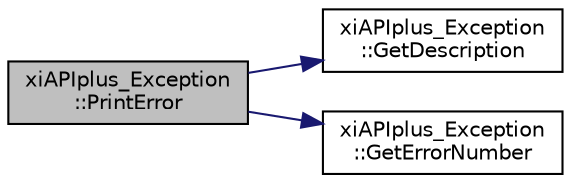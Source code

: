 digraph "xiAPIplus_Exception::PrintError"
{
  edge [fontname="Helvetica",fontsize="10",labelfontname="Helvetica",labelfontsize="10"];
  node [fontname="Helvetica",fontsize="10",shape=record];
  rankdir="LR";
  Node8 [label="xiAPIplus_Exception\l::PrintError",height=0.2,width=0.4,color="black", fillcolor="grey75", style="filled", fontcolor="black"];
  Node8 -> Node9 [color="midnightblue",fontsize="10",style="solid",fontname="Helvetica"];
  Node9 [label="xiAPIplus_Exception\l::GetDescription",height=0.2,width=0.4,color="black", fillcolor="white", style="filled",URL="$classxi_a_p_iplus___exception.html#a049d56d7ecccacf426787be28a45bcb3"];
  Node8 -> Node10 [color="midnightblue",fontsize="10",style="solid",fontname="Helvetica"];
  Node10 [label="xiAPIplus_Exception\l::GetErrorNumber",height=0.2,width=0.4,color="black", fillcolor="white", style="filled",URL="$classxi_a_p_iplus___exception.html#a0e40701445644242a90d0e6d9c278660"];
}
